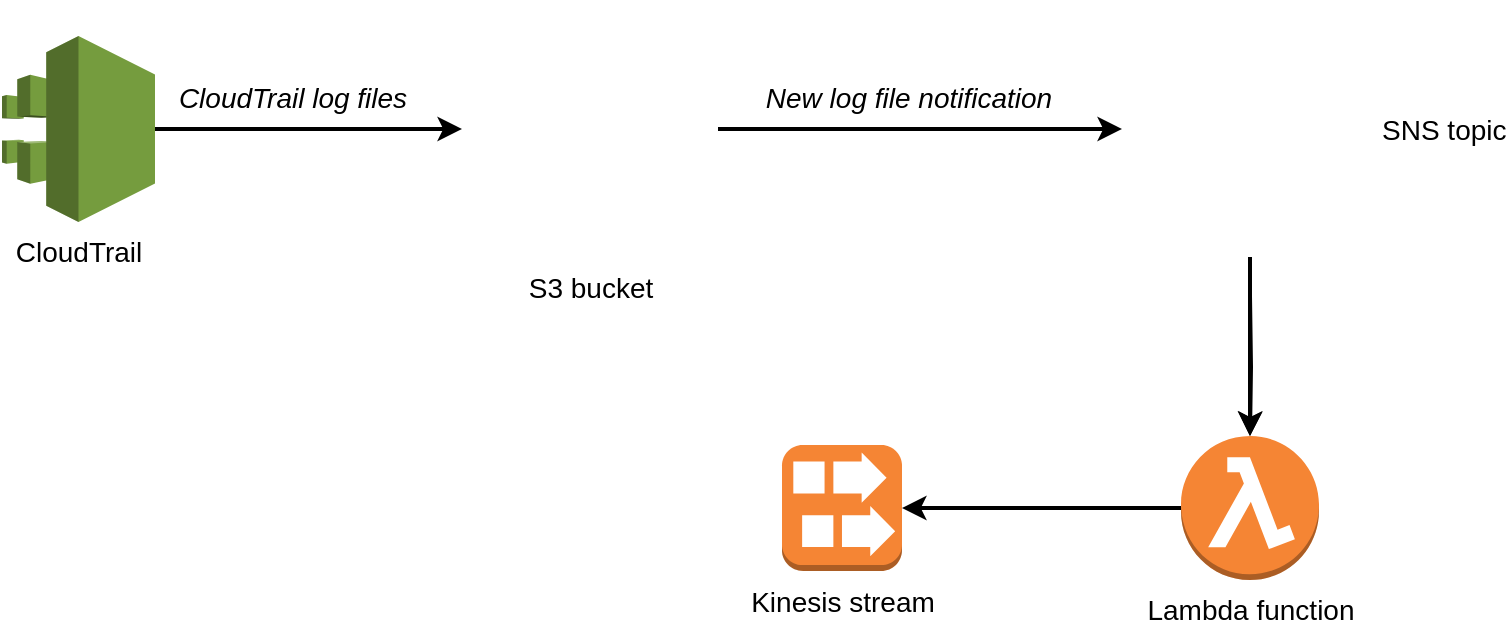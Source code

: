 <mxfile version="14.9.8" type="device" pages="2"><diagram id="vv2GJqmEuqQTJk0yp8_c" name="Architecture"><mxGraphModel dx="893" dy="546" grid="1" gridSize="10" guides="1" tooltips="1" connect="1" arrows="1" fold="1" page="1" pageScale="1" pageWidth="850" pageHeight="1100" math="0" shadow="0"><root><mxCell id="0"/><mxCell id="1" parent="0"/><mxCell id="kCr44W75keJi6HiOPNNs-6" style="edgeStyle=orthogonalEdgeStyle;rounded=0;orthogonalLoop=1;jettySize=auto;html=1;exitX=1;exitY=0.5;exitDx=0;exitDy=0;fontSize=14;strokeWidth=2;" edge="1" parent="1" source="kCr44W75keJi6HiOPNNs-1" target="kCr44W75keJi6HiOPNNs-5"><mxGeometry relative="1" as="geometry"/></mxCell><mxCell id="kCr44W75keJi6HiOPNNs-7" value="New log file notification" style="edgeLabel;html=1;align=center;verticalAlign=middle;resizable=0;points=[];fontSize=14;fontStyle=2" vertex="1" connectable="0" parent="kCr44W75keJi6HiOPNNs-6"><mxGeometry x="-0.065" relative="1" as="geometry"><mxPoint y="-16" as="offset"/></mxGeometry></mxCell><mxCell id="kCr44W75keJi6HiOPNNs-1" value="S3 bucket" style="shape=image;html=1;verticalAlign=top;verticalLabelPosition=bottom;labelBackgroundColor=#ffffff;imageAspect=0;aspect=fixed;image=https://cdn2.iconfinder.com/data/icons/amazon-aws-stencils/100/Storage__Content_Delivery_Amazon_S3_Bucket-128.png;fontSize=14;" vertex="1" parent="1"><mxGeometry x="240" y="252.5" width="128" height="128" as="geometry"/></mxCell><mxCell id="kCr44W75keJi6HiOPNNs-3" style="edgeStyle=orthogonalEdgeStyle;rounded=0;orthogonalLoop=1;jettySize=auto;html=1;exitX=1;exitY=0.5;exitDx=0;exitDy=0;exitPerimeter=0;strokeWidth=2;" edge="1" parent="1" source="kCr44W75keJi6HiOPNNs-2" target="kCr44W75keJi6HiOPNNs-1"><mxGeometry relative="1" as="geometry"/></mxCell><mxCell id="kCr44W75keJi6HiOPNNs-4" value="CloudTrail log files" style="edgeLabel;html=1;align=center;verticalAlign=middle;resizable=0;points=[];fontSize=14;fontStyle=2" vertex="1" connectable="0" parent="kCr44W75keJi6HiOPNNs-3"><mxGeometry x="-0.234" y="1" relative="1" as="geometry"><mxPoint x="9" y="-15" as="offset"/></mxGeometry></mxCell><mxCell id="kCr44W75keJi6HiOPNNs-2" value="CloudTrail" style="outlineConnect=0;dashed=0;verticalLabelPosition=bottom;verticalAlign=top;align=center;html=1;shape=mxgraph.aws3.cloudtrail;fillColor=#759C3E;gradientColor=none;fontSize=14;" vertex="1" parent="1"><mxGeometry x="10" y="270" width="76.5" height="93" as="geometry"/></mxCell><mxCell id="kCr44W75keJi6HiOPNNs-10" style="edgeStyle=orthogonalEdgeStyle;rounded=0;orthogonalLoop=1;jettySize=auto;html=1;entryX=0.5;entryY=0;entryDx=0;entryDy=0;entryPerimeter=0;fontSize=14;strokeWidth=2;" edge="1" parent="1" target="kCr44W75keJi6HiOPNNs-8"><mxGeometry relative="1" as="geometry"><mxPoint x="634" y="400" as="sourcePoint"/></mxGeometry></mxCell><mxCell id="kCr44W75keJi6HiOPNNs-11" value="" style="edgeStyle=orthogonalEdgeStyle;rounded=0;orthogonalLoop=1;jettySize=auto;html=1;fontSize=14;strokeWidth=2;" edge="1" parent="1" source="kCr44W75keJi6HiOPNNs-5" target="kCr44W75keJi6HiOPNNs-8"><mxGeometry relative="1" as="geometry"/></mxCell><mxCell id="kCr44W75keJi6HiOPNNs-5" value="&lt;div&gt;SNS topic&lt;/div&gt;" style="shape=image;html=1;verticalAlign=middle;verticalLabelPosition=middle;labelBackgroundColor=#ffffff;imageAspect=0;aspect=fixed;image=https://cdn2.iconfinder.com/data/icons/amazon-aws-stencils/100/App_Services_copy_Amazon_SNS_Topic-128.png;fontSize=14;labelPosition=right;align=left;" vertex="1" parent="1"><mxGeometry x="570" y="252.5" width="128" height="128" as="geometry"/></mxCell><mxCell id="kCr44W75keJi6HiOPNNs-12" style="edgeStyle=orthogonalEdgeStyle;rounded=0;orthogonalLoop=1;jettySize=auto;html=1;exitX=0;exitY=0.5;exitDx=0;exitDy=0;exitPerimeter=0;entryX=1;entryY=0.5;entryDx=0;entryDy=0;entryPerimeter=0;fontSize=14;strokeWidth=2;" edge="1" parent="1" source="kCr44W75keJi6HiOPNNs-8" target="kCr44W75keJi6HiOPNNs-9"><mxGeometry relative="1" as="geometry"/></mxCell><mxCell id="kCr44W75keJi6HiOPNNs-8" value="Lambda function" style="outlineConnect=0;dashed=0;verticalLabelPosition=bottom;verticalAlign=top;align=center;html=1;shape=mxgraph.aws3.lambda_function;fillColor=#F58534;gradientColor=none;fontSize=14;" vertex="1" parent="1"><mxGeometry x="599.5" y="470" width="69" height="72" as="geometry"/></mxCell><mxCell id="kCr44W75keJi6HiOPNNs-9" value="Kinesis stream" style="outlineConnect=0;dashed=0;verticalLabelPosition=bottom;verticalAlign=top;align=center;html=1;shape=mxgraph.aws3.kinesis_streams;fillColor=#F58534;gradientColor=none;fontSize=14;" vertex="1" parent="1"><mxGeometry x="400" y="474.5" width="60" height="63" as="geometry"/></mxCell></root></mxGraphModel></diagram><diagram id="zdPg0eZlydnFl6N8FnIa" name="Data flow"><mxGraphModel dx="893" dy="546" grid="1" gridSize="10" guides="1" tooltips="1" connect="1" arrows="1" fold="1" page="1" pageScale="1" pageWidth="850" pageHeight="1100" math="0" shadow="0"><root><mxCell id="M10bWK0mN4ZlTL1lUJpE-0"/><mxCell id="M10bWK0mN4ZlTL1lUJpE-1" parent="M10bWK0mN4ZlTL1lUJpE-0"/><mxCell id="jjHE8ic0gWXv0VT-haic-1" style="edgeStyle=orthogonalEdgeStyle;rounded=0;orthogonalLoop=1;jettySize=auto;html=1;exitX=0.5;exitY=1;exitDx=0;exitDy=0;fontSize=14;strokeWidth=1;endArrow=none;endFill=0;" edge="1" parent="M10bWK0mN4ZlTL1lUJpE-1" source="jjHE8ic0gWXv0VT-haic-0"><mxGeometry relative="1" as="geometry"><mxPoint x="135" y="500" as="targetPoint"/></mxGeometry></mxCell><mxCell id="jjHE8ic0gWXv0VT-haic-0" value="CloudTrail delivery service" style="html=1;dashed=0;whitespace=wrap;fontSize=14;" vertex="1" parent="M10bWK0mN4ZlTL1lUJpE-1"><mxGeometry x="40" y="110" width="190" height="50" as="geometry"/></mxCell><mxCell id="jjHE8ic0gWXv0VT-haic-2" value="S3 bucket" style="html=1;dashed=0;whitespace=wrap;fontSize=14;" vertex="1" parent="M10bWK0mN4ZlTL1lUJpE-1"><mxGeometry x="280" y="110" width="130" height="50" as="geometry"/></mxCell><mxCell id="jjHE8ic0gWXv0VT-haic-3" value="SNS topic" style="html=1;dashed=0;whitespace=wrap;fontSize=14;" vertex="1" parent="M10bWK0mN4ZlTL1lUJpE-1"><mxGeometry x="455" y="110" width="130" height="50" as="geometry"/></mxCell><mxCell id="jjHE8ic0gWXv0VT-haic-4" value="Lambda function" style="html=1;dashed=0;whitespace=wrap;fontSize=14;" vertex="1" parent="M10bWK0mN4ZlTL1lUJpE-1"><mxGeometry x="635" y="110" width="130" height="50" as="geometry"/></mxCell><mxCell id="jjHE8ic0gWXv0VT-haic-6" style="edgeStyle=orthogonalEdgeStyle;rounded=0;orthogonalLoop=1;jettySize=auto;html=1;exitX=0.5;exitY=1;exitDx=0;exitDy=0;fontSize=14;strokeWidth=1;endArrow=none;endFill=0;" edge="1" parent="M10bWK0mN4ZlTL1lUJpE-1"><mxGeometry relative="1" as="geometry"><mxPoint x="344.5" y="500" as="targetPoint"/><mxPoint x="344.5" y="160" as="sourcePoint"/></mxGeometry></mxCell><mxCell id="jjHE8ic0gWXv0VT-haic-7" style="edgeStyle=orthogonalEdgeStyle;rounded=0;orthogonalLoop=1;jettySize=auto;html=1;exitX=0.5;exitY=1;exitDx=0;exitDy=0;fontSize=14;strokeWidth=1;endArrow=none;endFill=0;" edge="1" parent="M10bWK0mN4ZlTL1lUJpE-1"><mxGeometry relative="1" as="geometry"><mxPoint x="520" y="500" as="targetPoint"/><mxPoint x="520" y="160" as="sourcePoint"/></mxGeometry></mxCell><mxCell id="jjHE8ic0gWXv0VT-haic-8" style="edgeStyle=orthogonalEdgeStyle;rounded=0;orthogonalLoop=1;jettySize=auto;html=1;exitX=0.5;exitY=1;exitDx=0;exitDy=0;fontSize=14;strokeWidth=1;endArrow=none;endFill=0;" edge="1" parent="M10bWK0mN4ZlTL1lUJpE-1"><mxGeometry relative="1" as="geometry"><mxPoint x="699.5" y="500" as="targetPoint"/><mxPoint x="699.5" y="160" as="sourcePoint"/></mxGeometry></mxCell><mxCell id="jjHE8ic0gWXv0VT-haic-9" style="edgeStyle=orthogonalEdgeStyle;rounded=0;orthogonalLoop=1;jettySize=auto;html=1;exitX=0.5;exitY=1;exitDx=0;exitDy=0;fontSize=14;strokeWidth=1;endArrow=none;endFill=0;" edge="1" parent="M10bWK0mN4ZlTL1lUJpE-1"><mxGeometry relative="1" as="geometry"><mxPoint x="884.5" y="500" as="targetPoint"/><mxPoint x="884.5" y="160" as="sourcePoint"/></mxGeometry></mxCell><mxCell id="jjHE8ic0gWXv0VT-haic-10" value="" style="endArrow=classic;html=1;fontSize=14;strokeWidth=1;" edge="1" parent="M10bWK0mN4ZlTL1lUJpE-1"><mxGeometry width="50" height="50" relative="1" as="geometry"><mxPoint x="140" y="200" as="sourcePoint"/><mxPoint x="340" y="200" as="targetPoint"/></mxGeometry></mxCell><mxCell id="jjHE8ic0gWXv0VT-haic-11" value="Deliver log file (.json.gz)" style="edgeLabel;html=1;align=center;verticalAlign=middle;resizable=0;points=[];fontSize=12;" vertex="1" connectable="0" parent="jjHE8ic0gWXv0VT-haic-10"><mxGeometry x="-0.23" y="-2" relative="1" as="geometry"><mxPoint x="23" y="-2" as="offset"/></mxGeometry></mxCell><mxCell id="jjHE8ic0gWXv0VT-haic-12" value="" style="html=1;dashed=0;whitespace=wrap;fontSize=12;" vertex="1" parent="M10bWK0mN4ZlTL1lUJpE-1"><mxGeometry x="130" y="180" width="10" height="50" as="geometry"/></mxCell><mxCell id="jjHE8ic0gWXv0VT-haic-13" value="" style="endArrow=classic;html=1;fontSize=14;strokeWidth=1;" edge="1" parent="M10bWK0mN4ZlTL1lUJpE-1"><mxGeometry width="50" height="50" relative="1" as="geometry"><mxPoint x="350" y="240" as="sourcePoint"/><mxPoint x="520" y="240" as="targetPoint"/></mxGeometry></mxCell><mxCell id="jjHE8ic0gWXv0VT-haic-14" value="&quot;New file&quot; S3 notification" style="edgeLabel;html=1;align=center;verticalAlign=middle;resizable=0;points=[];fontSize=12;" vertex="1" connectable="0" parent="jjHE8ic0gWXv0VT-haic-13"><mxGeometry x="-0.23" y="-2" relative="1" as="geometry"><mxPoint x="10" y="-2" as="offset"/></mxGeometry></mxCell><mxCell id="jjHE8ic0gWXv0VT-haic-16" value="" style="html=1;dashed=0;whitespace=wrap;fontSize=12;" vertex="1" parent="M10bWK0mN4ZlTL1lUJpE-1"><mxGeometry x="340" y="220" width="10" height="50" as="geometry"/></mxCell><mxCell id="jjHE8ic0gWXv0VT-haic-17" value="" style="html=1;dashed=0;whitespace=wrap;fontSize=12;" vertex="1" parent="M10bWK0mN4ZlTL1lUJpE-1"><mxGeometry x="695" y="190" width="10" height="230" as="geometry"/></mxCell><mxCell id="jjHE8ic0gWXv0VT-haic-20" value="" style="endArrow=classic;html=1;fontSize=12;strokeWidth=1;dashed=1;" edge="1" parent="M10bWK0mN4ZlTL1lUJpE-1"><mxGeometry width="50" height="50" relative="1" as="geometry"><mxPoint x="690" y="210" as="sourcePoint"/><mxPoint x="520" y="210" as="targetPoint"/></mxGeometry></mxCell><mxCell id="jjHE8ic0gWXv0VT-haic-21" value="subscribe" style="edgeLabel;html=1;align=center;verticalAlign=middle;resizable=0;points=[];fontSize=12;" vertex="1" connectable="0" parent="jjHE8ic0gWXv0VT-haic-20"><mxGeometry x="-0.306" y="-1" relative="1" as="geometry"><mxPoint x="-21" as="offset"/></mxGeometry></mxCell><mxCell id="jjHE8ic0gWXv0VT-haic-22" value="" style="endArrow=classic;html=1;fontSize=12;strokeWidth=1;" edge="1" parent="M10bWK0mN4ZlTL1lUJpE-1"><mxGeometry width="50" height="50" relative="1" as="geometry"><mxPoint x="520" y="280" as="sourcePoint"/><mxPoint x="690" y="280" as="targetPoint"/></mxGeometry></mxCell><mxCell id="jjHE8ic0gWXv0VT-haic-23" value="&quot;New file&quot; S3 notification" style="edgeLabel;html=1;align=center;verticalAlign=middle;resizable=0;points=[];fontSize=12;" vertex="1" connectable="0" parent="jjHE8ic0gWXv0VT-haic-22"><mxGeometry x="-0.329" y="-3" relative="1" as="geometry"><mxPoint x="33" y="-3" as="offset"/></mxGeometry></mxCell><mxCell id="jjHE8ic0gWXv0VT-haic-26" value="Chunk records" style="endArrow=classic;html=1;fontSize=12;strokeWidth=1;" edge="1" parent="M10bWK0mN4ZlTL1lUJpE-1"><mxGeometry y="25" width="50" height="50" relative="1" as="geometry"><mxPoint x="705" y="330" as="sourcePoint"/><mxPoint x="705" y="350" as="targetPoint"/><Array as="points"><mxPoint x="735" y="330"/><mxPoint x="735" y="350"/></Array><mxPoint as="offset"/></mxGeometry></mxCell><mxCell id="jjHE8ic0gWXv0VT-haic-28" value="" style="endArrow=classic;html=1;fontSize=12;strokeWidth=1;" edge="1" parent="M10bWK0mN4ZlTL1lUJpE-1"><mxGeometry width="50" height="50" relative="1" as="geometry"><mxPoint x="705" y="400" as="sourcePoint"/><mxPoint x="875" y="400" as="targetPoint"/></mxGeometry></mxCell><mxCell id="jjHE8ic0gWXv0VT-haic-29" value="Push records" style="edgeLabel;html=1;align=center;verticalAlign=middle;resizable=0;points=[];fontSize=12;" vertex="1" connectable="0" parent="jjHE8ic0gWXv0VT-haic-28"><mxGeometry x="-0.329" y="-3" relative="1" as="geometry"><mxPoint x="33" y="-3" as="offset"/></mxGeometry></mxCell><mxCell id="jjHE8ic0gWXv0VT-haic-32" value="" style="endArrow=classic;html=1;fontSize=12;strokeWidth=1;" edge="1" parent="M10bWK0mN4ZlTL1lUJpE-1"><mxGeometry width="50" height="50" relative="1" as="geometry"><mxPoint x="705" y="410" as="sourcePoint"/><mxPoint x="875" y="410" as="targetPoint"/></mxGeometry></mxCell><mxCell id="jjHE8ic0gWXv0VT-haic-35" value="" style="html=1;dashed=0;whitespace=wrap;fontSize=12;" vertex="1" parent="M10bWK0mN4ZlTL1lUJpE-1"><mxGeometry x="515" y="260" width="10" height="50" as="geometry"/></mxCell><mxCell id="jjHE8ic0gWXv0VT-haic-36" value="&lt;font style=&quot;font-size: 14px&quot;&gt;Kinesis stream&lt;br&gt;&lt;/font&gt;" style="shape=cylinder;whiteSpace=wrap;html=1;boundedLbl=1;backgroundOutline=1;fontSize=12;" vertex="1" parent="M10bWK0mN4ZlTL1lUJpE-1"><mxGeometry x="850" y="100" width="60" height="80" as="geometry"/></mxCell></root></mxGraphModel></diagram></mxfile>